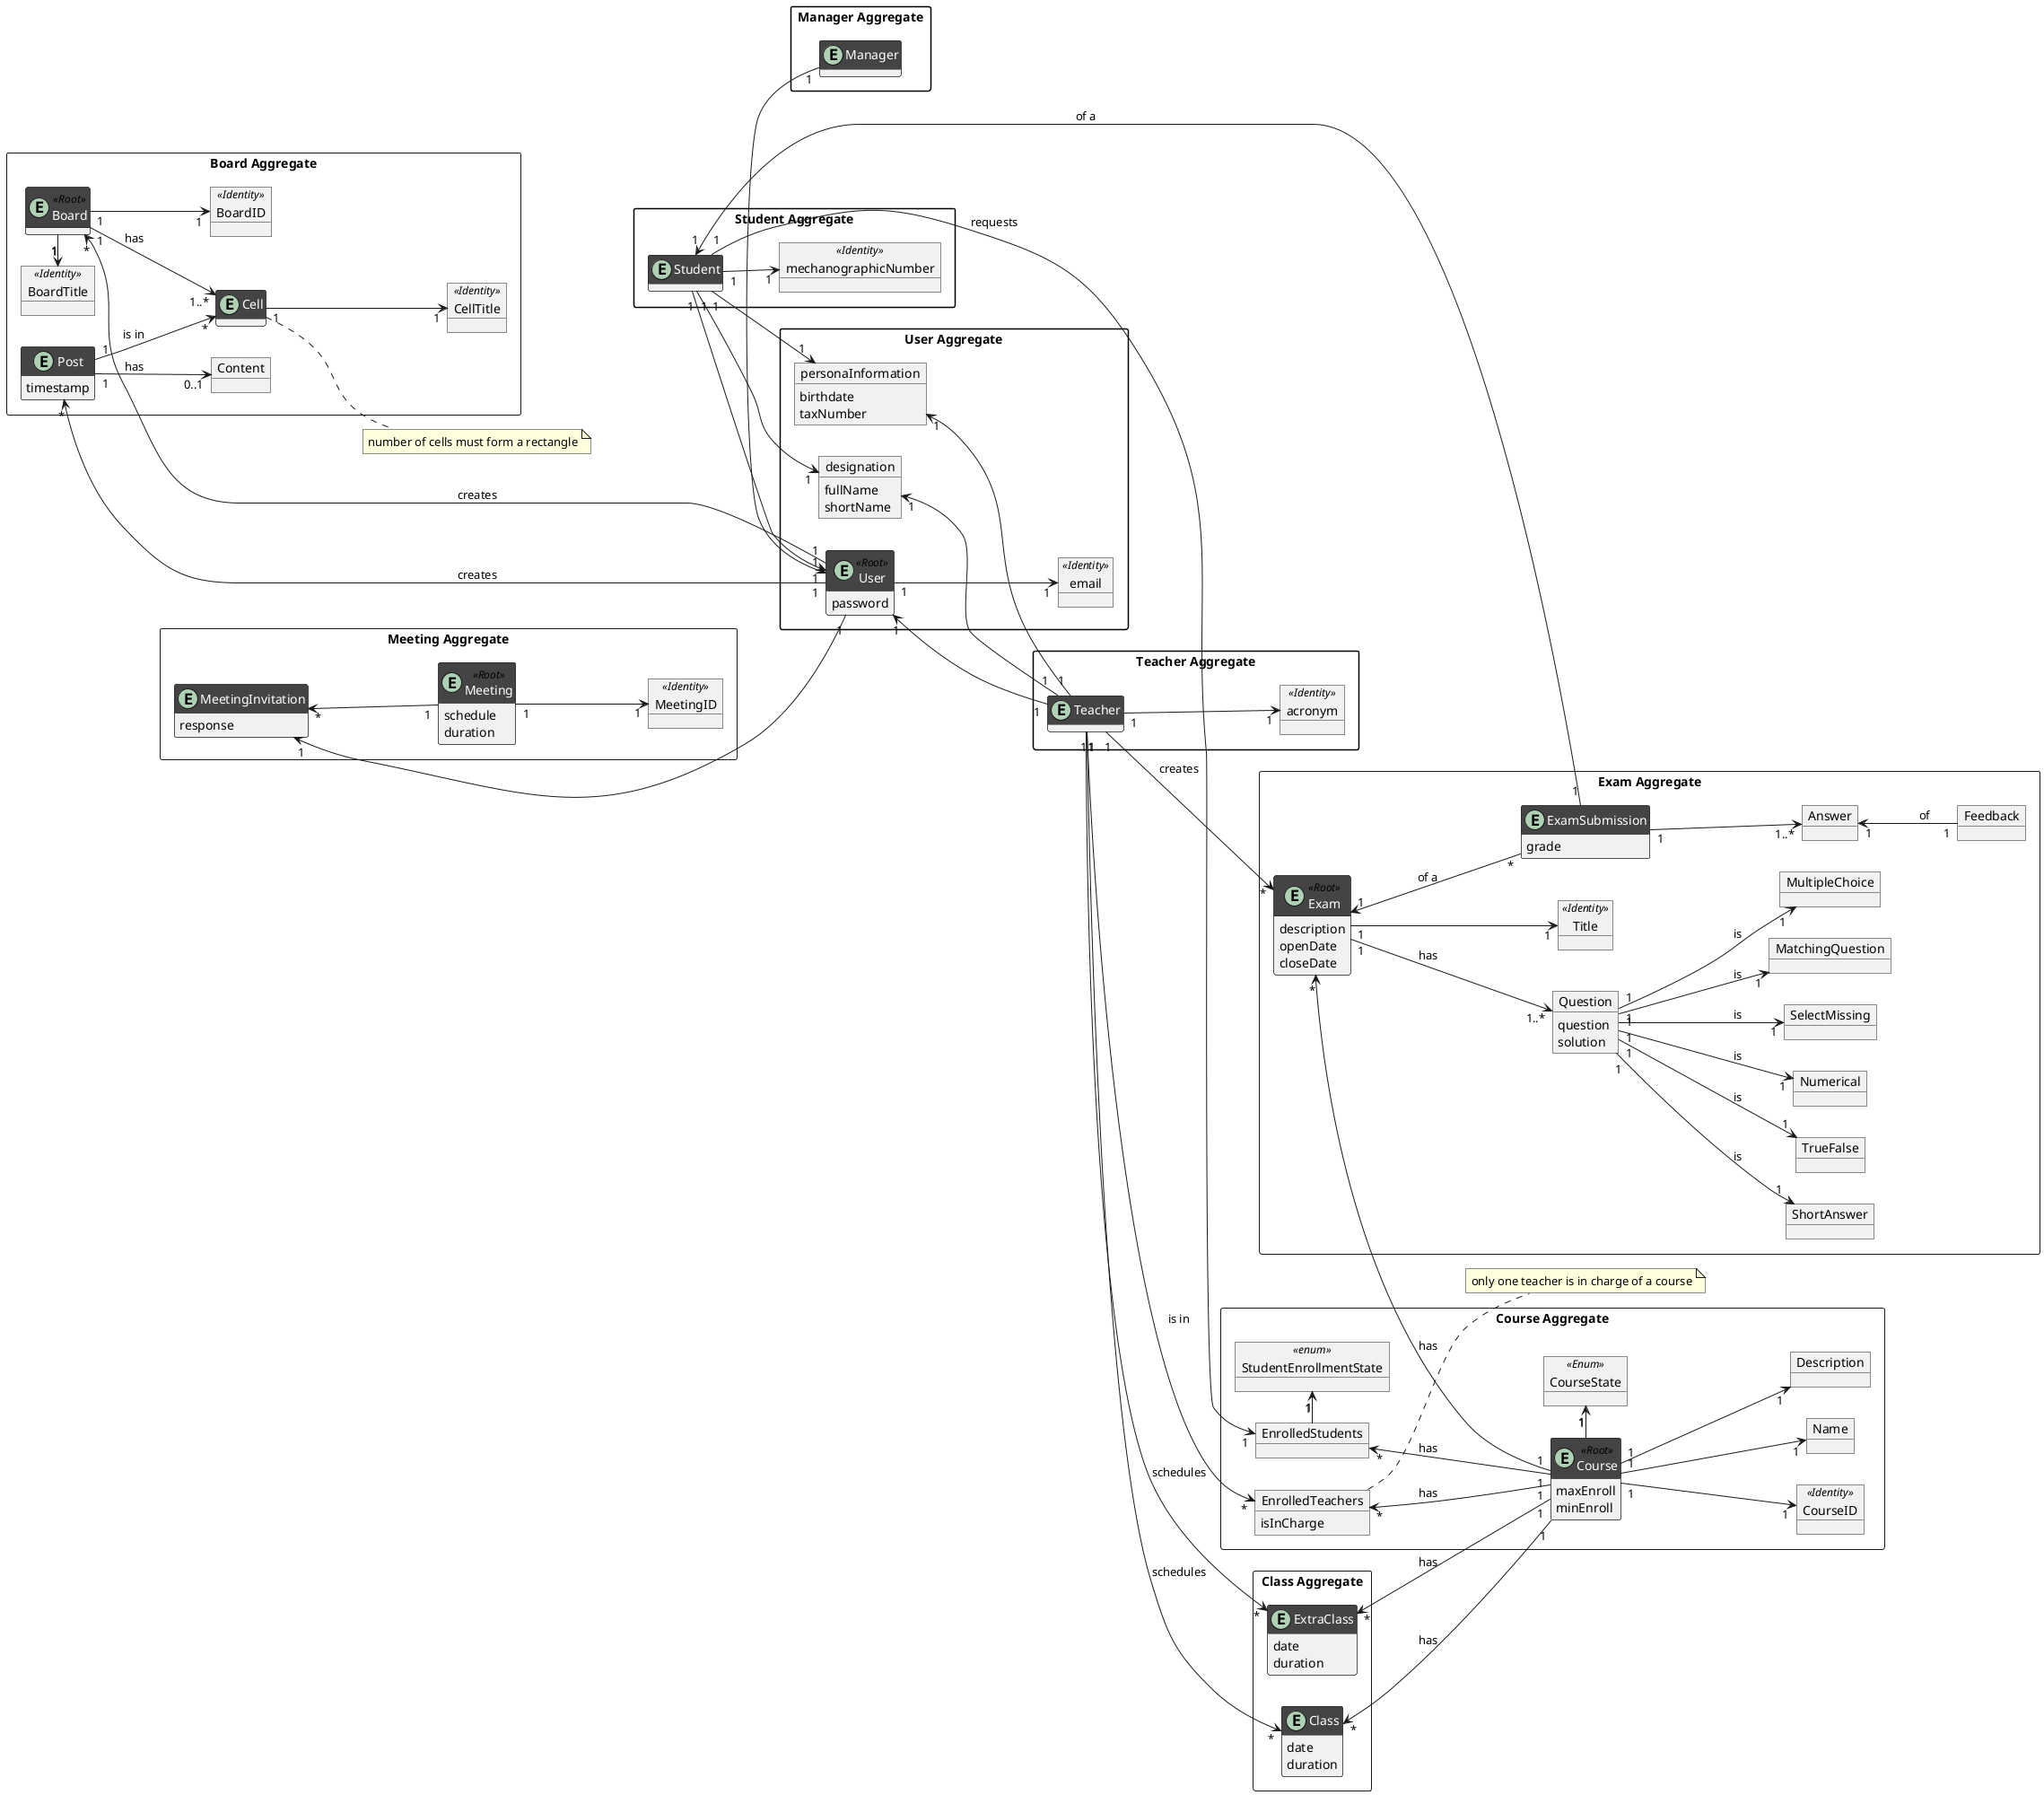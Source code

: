 @startuml
hide methods
left to right direction
skinparam classAttributeIconSize 0
skinparam classFontColor automatic
skinparam classHeaderBackgroundColor #4
skinparam packageStyle rectangle


'//--//--//--//--//--/ User /--//--//--//--//--//--//

package "User Aggregate"{

    Entity User <<Root>> {
        password
    }

    Object email <<Identity>> {
    }

    Object designation {
        fullName
        shortName
    }

    Object personaInformation {
        birthdate
        taxNumber
    }

}


package "Teacher Aggregate"{
    Entity Teacher {
        }

    Object acronym <<Identity>>{
    }
}

package "Student Aggregate"{
    Entity Student {
    }

    Object mechanographicNumber <<Identity>>{
    }
}

package "Manager Aggregate"{
    Entity Manager {
    }
}


'//--//--//--//--//--/ Exam /--//--//--//--//--//--//

package "Exam Aggregate" <<Rectangle>> {

    Entity Exam <<Root>> {
        description
        openDate
        closeDate
    }

    Object Title <<Identity>>{
    }

    Object Question {
        question
        solution
    }

    Object Feedback {
    }

    Entity ExamSubmission {
    grade
    }

    Object Answer {
    }

    Object MatchingQuestion {
    }
    Object MultipleChoice{
    }
    Object ShortAnswer{
    }
    Object TrueFalse{
    }
    Object Numerical{
    }
    Object SelectMissing{
    }

}


'//--//--//--//--//--/ Board /--//--//--//--//--//--//
package "Board Aggregate" <<Rectangle>> {
    Entity Board <<Root>>{

    }

    Entity Post
    {
        timestamp
    }

    Object Content {

    }
    Entity Cell
    {
    }

    Object BoardID {
    }

    Object BoardTitle <<Identity>> {
    }

    Object CellTitle <<Identity>> {
    }

}

'//--//--//--//--//--/ Meeting /--//--//--//--//--//--//
package "Meeting Aggregate" <<Rectangle>> {
    Entity Meeting <<Root>>
    {
        schedule
        duration
    }
    Entity MeetingInvitation {
    response
    }

    Object BoardID <<Identity>> {
    }

    Object MeetingID <<Identity>>{
    }
}
'//--//--//--//--//--/ Course /--//--//--//--//--//--//
package "Course Aggregate" <<Rectangle>> {

Entity Course <<Root>>
{
    maxEnroll
    minEnroll
}

Object CourseID <<Identity>>{
}

Object Name {
}

Object CourseState <<enum>> {
}
Object StudentEnrollmentState <<enum>> {
}

Object Description {
}


Object EnrolledStudents {
}

Object EnrolledTeachers{
    isInCharge
}

Object CourseState <<Enum>> {

}

}

package "Class Aggregate" <<Rectangle>> {
    Entity Class
    {
        date
        duration
    }

    Entity ExtraClass
    {
        date
        duration
    }
}

'//--//--//

'//--//--//--//--//--/ User /--//--//--//--//--//--//

    User "1" <-- "1" Teacher
    User "1" <-l- "1" Student
    User "1" <-r- "1" Manager
    Teacher "1" --> "1"acronym
    Student "1" --> "1" mechanographicNumber
    User "1"-->"1" email

    Teacher "1" -l-> "1" designation
    Student "1" --> "1" designation
    Teacher "1" --> "1" personaInformation
    Student "1" --> "1" personaInformation

'//--//--//--//--//--/ Exam /--//--//--//--//--//--//

    Exam "1" --> "1..*" Question : has
    Exam "1" <-- "*" ExamSubmission : of a
    Student "1" <----- "1" ExamSubmission : of a
    Teacher "1" --> "*" Exam : creates
    Answer "1"<--"1" Feedback : of
    ExamSubmission "1"-->"1..*" Answer
    Exam "*" <-- "1" Course : has
    Exam "1" --> "1" Title

    Question "1" --> "1" MatchingQuestion: is
    Question "1" --> "1" MultipleChoice: is
    Question "1" --> "1" ShortAnswer: is
    Question "1" --> "1" TrueFalse: is
    Question "1" --> "1" Numerical: is
    Question "1" --> "1" SelectMissing: is


'//--//--//--//--//--/ Board /--//--//--//--//--//--//

    User "1" -u----> "*" Board : creates
    User "1" --> "*" Post : creates
    Post "1" --> "0..1" Content : has
    Board "1" --> "1..*" Cell : has
    Board "1" --> "1" BoardID
    Board "1" -l-> "1" BoardTitle
    Post "1" --> "*" Cell : is in
    Cell "1" --> "1" CellTitle

    note right of Cell : number of cells must form a rectangle

'//--//--//--//--//--/ Meeting /--//--//--//--//--//--//

    User "1" -u---> "1" MeetingInvitation
    MeetingInvitation "*" <-- "1" Meeting
    Meeting "1"--> "1"MeetingID

'//--//--//--//--//--/ Course /--//--//--//--//--//--//

    Class "*" <--l- "1" Course : has
    ExtraClass "*" <-- "1" Course : has
    Teacher "1" --> "*" Class : schedules
    Teacher "1" --> "*" ExtraClass : schedules
    Teacher "1" --> "*" EnrolledTeachers : is in
    EnrolledTeachers "*" <-- "1" Course : has
    EnrolledStudents "*" <-- "1" Course : has
    Course "1"-r->"1" CourseState
    Course "1" --> "1" CourseID
    Course "1"-->"1" Name
    Course "1"--> "1"Description
    Student "1"--> "1"EnrolledStudents : requests
    EnrolledStudents"1" -r-> "1"StudentEnrollmentState

    note right of EnrolledTeachers : only one teacher is in charge of a course
@enduml
